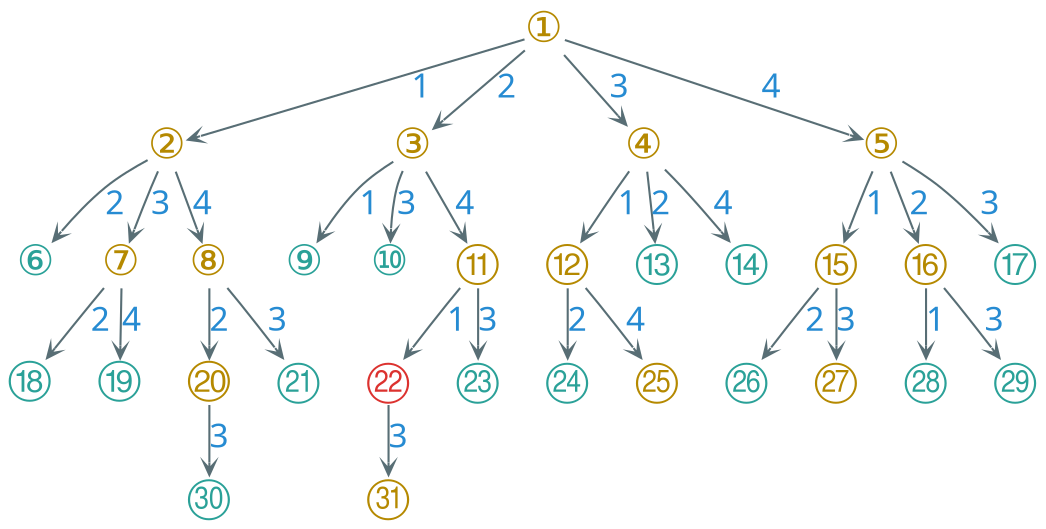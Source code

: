 digraph g {
    bgcolor=transparent
    rankdir=TB
    graph [nodesep=0.3, ranksep=0.2]
    node [shape=plain, color="#586e75", fontcolor="#b58900", fontsize=20, fontname="LXGWWenKai"]
    edge [arrowhead=vee, color="#586e75", fontcolor="#268bd2", fontsize=16, fontname="LXGWWenKai" arrowsize=0.6]

    ① -> ② [label="1"]
    ① -> ③ [label="2"]
    ① -> ④ [label="3"]
    ① -> ⑤ [label="4"]

    node [fontcolor="#2aa198"]

    ② -> ⑥ [label="2"]

    node [fontcolor="#b58900"]

    ② -> ⑦ [label="3"]

    ② -> ⑧ [label="4"]

    node [fontcolor="#2aa198"]

    ③ -> ⑨ [label="1"]
    ③ -> ⑩ [label="3"]

    node [fontcolor="#b58900"]

    ③ -> ⑪ [label="4"]

    ④ -> ⑫ [label="1"]

    node [fontcolor="#2aa198"]

    ④ -> ⑬ [label="2"]
    ④ -> ⑭ [label="4"]

    node [fontcolor="#b58900"]

    ⑤ -> ⑮ [label="1"]
    ⑤ -> ⑯ [label="2"]

    node [fontcolor="#2aa198"]

    ⑤ -> ⑰ [label="3"]
    ⑦ -> ⑱ [label="2"]
    ⑦ -> ⑲ [label="4"]

    node [fontcolor="#b58900"]

    ⑧ -> ⑳ [label="2"]

    node [fontcolor="#2aa198"]

    ⑧ -> ㉑ [label="3"]

    node [fontcolor="#dc322f"]

    ⑪ -> ㉒ [label="1"]

    node [fontcolor="#2aa198"]

    ⑪ -> ㉓ [label="3"]
    ⑫ -> ㉔ [label="2"]

    node [fontcolor="#b58900"]

    ⑫ -> ㉕ [label="4"]

    node [fontcolor="#2aa198"]

    ⑮ -> ㉖ [label="2"]

    node [fontcolor="#b58900"]

    ⑮ -> ㉗ [label="3"]

    node [fontcolor="#2aa198"]

    ⑯ -> ㉘ [label="1"]
    ⑯ -> ㉙ [label="3"]
    ⑳ -> ㉚ [label="3"]

    node [fontcolor="#b58900"]

    ㉒ -> ㉛ [label="3"]
}